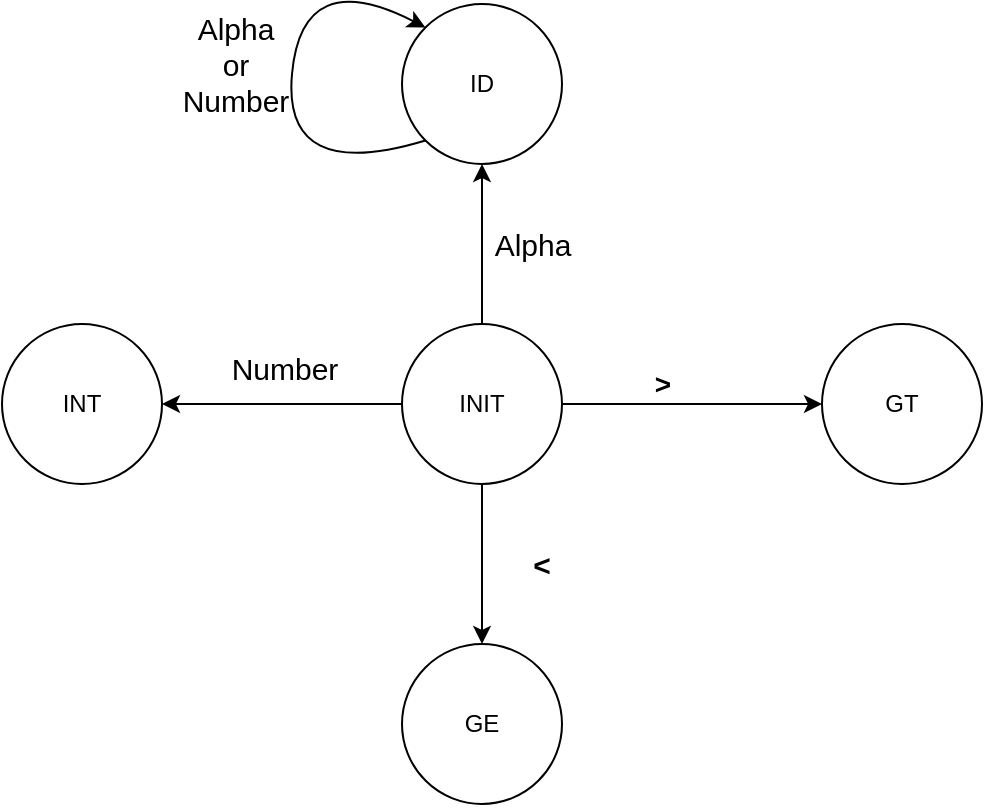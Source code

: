 <mxfile version="14.9.2" type="github">
  <diagram id="Y7snFeAdBdKZEt8ZPmqu" name="Page-1">
    <mxGraphModel dx="1422" dy="762" grid="1" gridSize="10" guides="1" tooltips="1" connect="1" arrows="1" fold="1" page="1" pageScale="1" pageWidth="827" pageHeight="1169" math="0" shadow="0">
      <root>
        <mxCell id="0" />
        <mxCell id="1" parent="0" />
        <mxCell id="U2sir3abipnIR9pF02Ca-2" value="" style="edgeStyle=orthogonalEdgeStyle;rounded=0;orthogonalLoop=1;jettySize=auto;html=1;" edge="1" parent="1" source="rHB09RxQEC3AA2iopNhL-1" target="U2sir3abipnIR9pF02Ca-1">
          <mxGeometry relative="1" as="geometry" />
        </mxCell>
        <mxCell id="U2sir3abipnIR9pF02Ca-6" value="" style="edgeStyle=orthogonalEdgeStyle;rounded=0;orthogonalLoop=1;jettySize=auto;html=1;fontSize=14;" edge="1" parent="1" source="rHB09RxQEC3AA2iopNhL-1" target="U2sir3abipnIR9pF02Ca-5">
          <mxGeometry relative="1" as="geometry" />
        </mxCell>
        <mxCell id="U2sir3abipnIR9pF02Ca-9" value="" style="edgeStyle=orthogonalEdgeStyle;rounded=0;orthogonalLoop=1;jettySize=auto;html=1;fontSize=15;" edge="1" parent="1" source="rHB09RxQEC3AA2iopNhL-1" target="U2sir3abipnIR9pF02Ca-8">
          <mxGeometry relative="1" as="geometry" />
        </mxCell>
        <mxCell id="U2sir3abipnIR9pF02Ca-12" value="" style="edgeStyle=orthogonalEdgeStyle;rounded=0;orthogonalLoop=1;jettySize=auto;html=1;fontSize=15;" edge="1" parent="1" source="rHB09RxQEC3AA2iopNhL-1" target="U2sir3abipnIR9pF02Ca-11">
          <mxGeometry relative="1" as="geometry" />
        </mxCell>
        <mxCell id="rHB09RxQEC3AA2iopNhL-1" value="INIT" style="ellipse;whiteSpace=wrap;html=1;aspect=fixed;" parent="1" vertex="1">
          <mxGeometry x="290" y="200" width="80" height="80" as="geometry" />
        </mxCell>
        <mxCell id="U2sir3abipnIR9pF02Ca-1" value="GT" style="ellipse;whiteSpace=wrap;html=1;aspect=fixed;" vertex="1" parent="1">
          <mxGeometry x="500" y="200" width="80" height="80" as="geometry" />
        </mxCell>
        <mxCell id="U2sir3abipnIR9pF02Ca-4" value="&amp;gt;" style="text;html=1;align=center;verticalAlign=middle;resizable=0;points=[];autosize=1;strokeColor=none;fontSize=14;fontStyle=1" vertex="1" parent="1">
          <mxGeometry x="410" y="220" width="20" height="20" as="geometry" />
        </mxCell>
        <mxCell id="U2sir3abipnIR9pF02Ca-5" value="GE" style="ellipse;whiteSpace=wrap;html=1;aspect=fixed;" vertex="1" parent="1">
          <mxGeometry x="290" y="360" width="80" height="80" as="geometry" />
        </mxCell>
        <mxCell id="U2sir3abipnIR9pF02Ca-7" value="&amp;lt;" style="text;html=1;strokeColor=none;fillColor=none;align=center;verticalAlign=middle;whiteSpace=wrap;rounded=0;fontSize=15;fontStyle=1" vertex="1" parent="1">
          <mxGeometry x="340" y="310" width="40" height="20" as="geometry" />
        </mxCell>
        <mxCell id="U2sir3abipnIR9pF02Ca-8" value="INT" style="ellipse;whiteSpace=wrap;html=1;aspect=fixed;" vertex="1" parent="1">
          <mxGeometry x="90" y="200" width="80" height="80" as="geometry" />
        </mxCell>
        <mxCell id="U2sir3abipnIR9pF02Ca-10" value="Number" style="text;html=1;align=center;verticalAlign=middle;resizable=0;points=[];autosize=1;strokeColor=none;fontSize=15;" vertex="1" parent="1">
          <mxGeometry x="196" y="212" width="70" height="20" as="geometry" />
        </mxCell>
        <mxCell id="U2sir3abipnIR9pF02Ca-11" value="ID" style="ellipse;whiteSpace=wrap;html=1;aspect=fixed;" vertex="1" parent="1">
          <mxGeometry x="290" y="40" width="80" height="80" as="geometry" />
        </mxCell>
        <mxCell id="U2sir3abipnIR9pF02Ca-13" value="Alpha" style="text;html=1;align=center;verticalAlign=middle;resizable=0;points=[];autosize=1;strokeColor=none;fontSize=15;" vertex="1" parent="1">
          <mxGeometry x="330" y="150" width="50" height="20" as="geometry" />
        </mxCell>
        <mxCell id="U2sir3abipnIR9pF02Ca-14" value="" style="curved=1;endArrow=classic;html=1;fontSize=15;exitX=0;exitY=1;exitDx=0;exitDy=0;entryX=0;entryY=0;entryDx=0;entryDy=0;" edge="1" parent="1" source="U2sir3abipnIR9pF02Ca-11" target="U2sir3abipnIR9pF02Ca-11">
          <mxGeometry width="50" height="50" relative="1" as="geometry">
            <mxPoint x="130" y="120" as="sourcePoint" />
            <mxPoint x="180" y="70" as="targetPoint" />
            <Array as="points">
              <mxPoint x="230" y="130" />
              <mxPoint x="240" y="20" />
            </Array>
          </mxGeometry>
        </mxCell>
        <mxCell id="U2sir3abipnIR9pF02Ca-15" value="Alpha&lt;br&gt;or&lt;br&gt;Number" style="text;html=1;strokeColor=none;fillColor=none;align=center;verticalAlign=middle;whiteSpace=wrap;rounded=0;fontSize=15;" vertex="1" parent="1">
          <mxGeometry x="187" y="60" width="40" height="20" as="geometry" />
        </mxCell>
      </root>
    </mxGraphModel>
  </diagram>
</mxfile>

